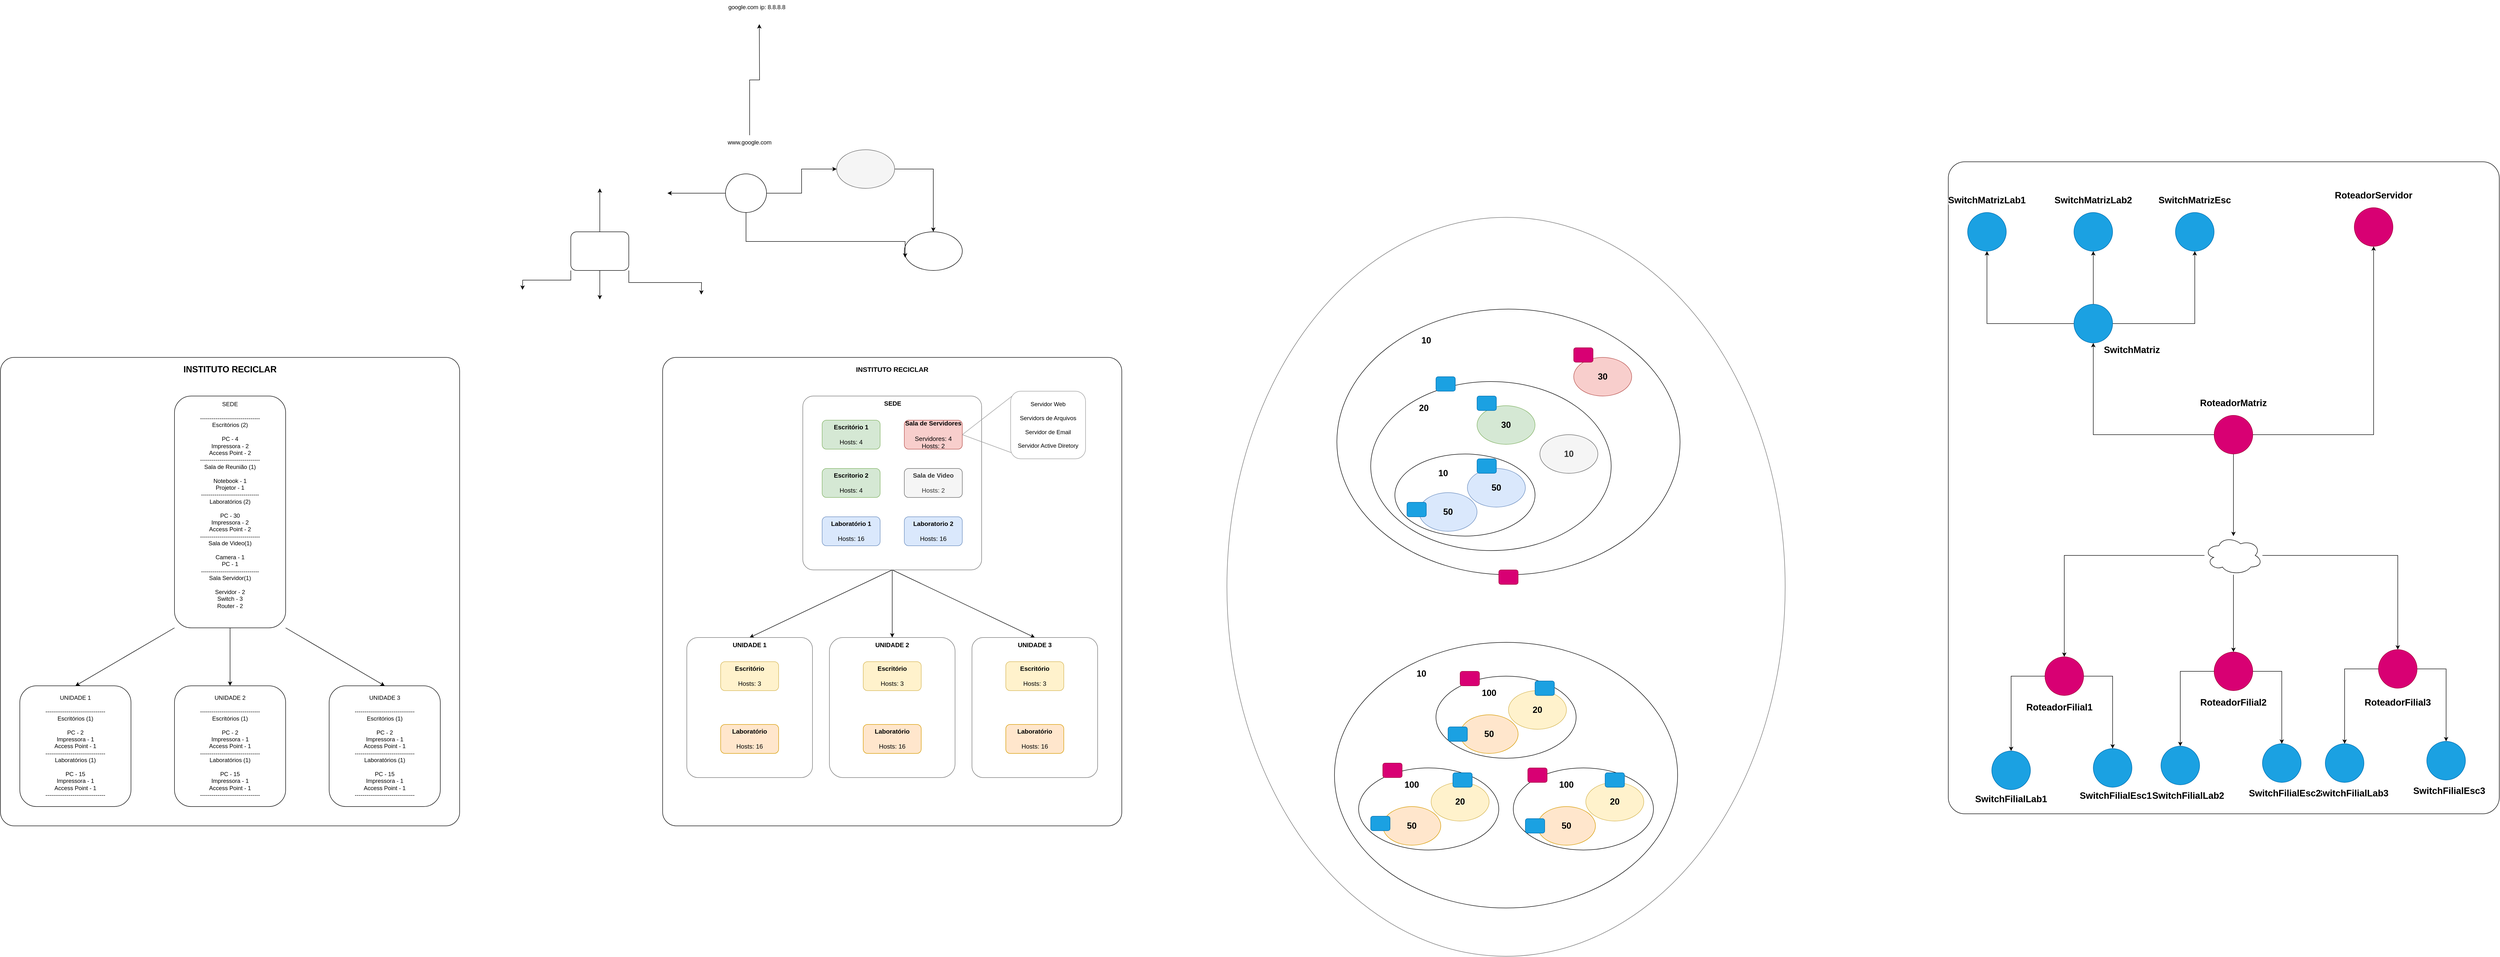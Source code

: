 <mxfile version="23.1.7" type="github">
  <diagram name="Page-1" id="ydfIUNK_gMVmEbcDhQVD">
    <mxGraphModel dx="4041" dy="2235" grid="1" gridSize="10" guides="1" tooltips="1" connect="1" arrows="1" fold="1" page="1" pageScale="1" pageWidth="850" pageHeight="1100" math="0" shadow="0">
      <root>
        <mxCell id="0" />
        <mxCell id="1" parent="0" />
        <mxCell id="fxwuEi95QCL5PJLkfZy1-147" value="" style="rounded=1;whiteSpace=wrap;html=1;gradientColor=default;fillColor=none;arcSize=3;glass=0;shadow=0;fontSize=13;" vertex="1" parent="1">
          <mxGeometry x="3980" y="-685" width="1140" height="1350" as="geometry" />
        </mxCell>
        <mxCell id="fxwuEi95QCL5PJLkfZy1-62" value="" style="ellipse;whiteSpace=wrap;html=1;fillColor=none;strokeColor=#737373;" vertex="1" parent="1">
          <mxGeometry x="2487.5" y="-570" width="1155" height="1530" as="geometry" />
        </mxCell>
        <mxCell id="fxwuEi95QCL5PJLkfZy1-61" value="" style="ellipse;whiteSpace=wrap;html=1;fillColor=none;" vertex="1" parent="1">
          <mxGeometry x="2715" y="-380" width="710" height="550" as="geometry" />
        </mxCell>
        <mxCell id="fxwuEi95QCL5PJLkfZy1-58" value="" style="ellipse;whiteSpace=wrap;html=1;fillColor=none;" vertex="1" parent="1">
          <mxGeometry x="2785" y="-230" width="497.5" height="350" as="geometry" />
        </mxCell>
        <mxCell id="fxwuEi95QCL5PJLkfZy1-45" value="" style="ellipse;whiteSpace=wrap;html=1;fillColor=none;" vertex="1" parent="1">
          <mxGeometry x="2710" y="310" width="710" height="550" as="geometry" />
        </mxCell>
        <mxCell id="fxwuEi95QCL5PJLkfZy1-9" value="" style="rounded=1;whiteSpace=wrap;html=1;gradientColor=default;fillColor=none;arcSize=3;glass=0;shadow=0;fontSize=13;" vertex="1" parent="1">
          <mxGeometry x="1320" y="-280" width="950" height="970" as="geometry" />
        </mxCell>
        <mxCell id="fxwuEi95QCL5PJLkfZy1-30" style="rounded=0;orthogonalLoop=1;jettySize=auto;html=1;entryX=0.5;entryY=0;entryDx=0;entryDy=0;exitX=0.5;exitY=1;exitDx=0;exitDy=0;fontSize=13;" edge="1" parent="1" source="fxwuEi95QCL5PJLkfZy1-7" target="fxwuEi95QCL5PJLkfZy1-18">
          <mxGeometry relative="1" as="geometry" />
        </mxCell>
        <mxCell id="fxwuEi95QCL5PJLkfZy1-31" style="edgeStyle=orthogonalEdgeStyle;rounded=0;orthogonalLoop=1;jettySize=auto;html=1;exitX=0.5;exitY=1;exitDx=0;exitDy=0;entryX=0.5;entryY=0;entryDx=0;entryDy=0;fontSize=13;" edge="1" parent="1" source="fxwuEi95QCL5PJLkfZy1-7" target="fxwuEi95QCL5PJLkfZy1-22">
          <mxGeometry relative="1" as="geometry" />
        </mxCell>
        <mxCell id="fxwuEi95QCL5PJLkfZy1-32" style="rounded=0;orthogonalLoop=1;jettySize=auto;html=1;exitX=0.5;exitY=1;exitDx=0;exitDy=0;entryX=0.5;entryY=0;entryDx=0;entryDy=0;fontSize=13;" edge="1" parent="1" source="fxwuEi95QCL5PJLkfZy1-7" target="fxwuEi95QCL5PJLkfZy1-26">
          <mxGeometry relative="1" as="geometry" />
        </mxCell>
        <mxCell id="fxwuEi95QCL5PJLkfZy1-7" value="" style="rounded=1;whiteSpace=wrap;html=1;fontSize=13;arcSize=6;strokeColor=#737373;" vertex="1" parent="1">
          <mxGeometry x="1610" y="-200" width="370" height="360" as="geometry" />
        </mxCell>
        <mxCell id="63vsSF0owmm6zfgYTDCI-8" value="" style="rounded=1;whiteSpace=wrap;html=1;gradientColor=default;fillColor=none;arcSize=3;" parent="1" vertex="1">
          <mxGeometry x="-50" y="-280" width="950" height="970" as="geometry" />
        </mxCell>
        <mxCell id="63vsSF0owmm6zfgYTDCI-5" style="rounded=0;orthogonalLoop=1;jettySize=auto;html=1;exitX=0;exitY=1;exitDx=0;exitDy=0;entryX=0.5;entryY=0;entryDx=0;entryDy=0;" parent="1" source="63vsSF0owmm6zfgYTDCI-1" target="63vsSF0owmm6zfgYTDCI-2" edge="1">
          <mxGeometry relative="1" as="geometry" />
        </mxCell>
        <mxCell id="63vsSF0owmm6zfgYTDCI-6" style="edgeStyle=orthogonalEdgeStyle;rounded=0;orthogonalLoop=1;jettySize=auto;html=1;exitX=0.5;exitY=1;exitDx=0;exitDy=0;" parent="1" source="63vsSF0owmm6zfgYTDCI-1" target="63vsSF0owmm6zfgYTDCI-4" edge="1">
          <mxGeometry relative="1" as="geometry" />
        </mxCell>
        <mxCell id="63vsSF0owmm6zfgYTDCI-7" style="rounded=0;orthogonalLoop=1;jettySize=auto;html=1;exitX=1;exitY=1;exitDx=0;exitDy=0;entryX=0.5;entryY=0;entryDx=0;entryDy=0;" parent="1" source="63vsSF0owmm6zfgYTDCI-1" target="63vsSF0owmm6zfgYTDCI-3" edge="1">
          <mxGeometry relative="1" as="geometry" />
        </mxCell>
        <mxCell id="63vsSF0owmm6zfgYTDCI-1" value="SEDE&lt;br&gt;&lt;div&gt;&lt;br&gt;&lt;/div&gt;&lt;div&gt;-------------------------------&lt;/div&gt;&lt;div&gt;&lt;span style=&quot;background-color: initial;&quot;&gt;Escritórios (2)&lt;/span&gt;&lt;br&gt;&lt;/div&gt;&lt;div&gt;&lt;br&gt;&lt;/div&gt;&lt;div&gt;PC - 4&lt;/div&gt;&lt;div&gt;Impressora - 2&lt;/div&gt;&lt;div&gt;Access Point - 2&lt;/div&gt;&lt;div&gt;&lt;span style=&quot;background-color: initial;&quot;&gt;-------------------------------&lt;/span&gt;&lt;br&gt;&lt;/div&gt;&lt;div&gt;&lt;span style=&quot;background-color: initial;&quot;&gt;Sala de Reunião (1)&lt;/span&gt;&lt;/div&gt;&lt;div&gt;&lt;span style=&quot;background-color: initial;&quot;&gt;&lt;br&gt;&lt;/span&gt;&lt;/div&gt;&lt;div&gt;&lt;span style=&quot;background-color: initial;&quot;&gt;Notebook - 1&lt;/span&gt;&lt;/div&gt;&lt;div&gt;Projetor - 1&lt;/div&gt;&lt;div&gt;------------------------------&lt;/div&gt;&lt;div&gt;Laboratórios (2)&lt;/div&gt;&lt;div&gt;&lt;br&gt;&lt;/div&gt;&lt;div&gt;PC - 30&lt;/div&gt;&lt;div&gt;Impressora - 2&lt;/div&gt;&lt;div&gt;Access Point - 2&lt;/div&gt;&lt;div&gt;-------------------------------&lt;/div&gt;&lt;div&gt;Sala de Video(1)&lt;/div&gt;&lt;div&gt;&lt;br&gt;&lt;/div&gt;&lt;div&gt;Camera - 1&lt;/div&gt;&lt;div&gt;PC - 1&lt;/div&gt;&lt;div&gt;------------------------------&lt;/div&gt;&lt;div&gt;Sala Servidor(1)&lt;/div&gt;&lt;div&gt;&lt;br&gt;&lt;/div&gt;&lt;div&gt;Servidor - 2&lt;/div&gt;&lt;div&gt;Switch - 3&lt;/div&gt;&lt;div&gt;Router - 2&lt;/div&gt;&lt;div&gt;&lt;br&gt;&lt;/div&gt;&lt;div&gt;&lt;br&gt;&lt;/div&gt;" style="rounded=1;whiteSpace=wrap;html=1;" parent="1" vertex="1">
          <mxGeometry x="310" y="-200" width="230" height="480" as="geometry" />
        </mxCell>
        <mxCell id="63vsSF0owmm6zfgYTDCI-2" value="UNIDADE 1&lt;br style=&quot;border-color: var(--border-color);&quot;&gt;&lt;div style=&quot;border-color: var(--border-color);&quot;&gt;&lt;br style=&quot;border-color: var(--border-color);&quot;&gt;&lt;/div&gt;&lt;div style=&quot;border-color: var(--border-color);&quot;&gt;-------------------------------&lt;/div&gt;&lt;div style=&quot;border-color: var(--border-color);&quot;&gt;Escritórios (1)&lt;br style=&quot;border-color: var(--border-color);&quot;&gt;&lt;/div&gt;&lt;div style=&quot;border-color: var(--border-color);&quot;&gt;&lt;br style=&quot;border-color: var(--border-color);&quot;&gt;&lt;/div&gt;&lt;div style=&quot;border-color: var(--border-color);&quot;&gt;PC - 2&lt;/div&gt;&lt;div style=&quot;border-color: var(--border-color);&quot;&gt;Impressora - 1&lt;/div&gt;&lt;div style=&quot;border-color: var(--border-color);&quot;&gt;Access Point - 1&lt;/div&gt;&lt;div style=&quot;border-color: var(--border-color);&quot;&gt;&lt;span style=&quot;border-color: var(--border-color); background-color: initial;&quot;&gt;-------------------------------&lt;/span&gt;&lt;br style=&quot;border-color: var(--border-color);&quot;&gt;&lt;/div&gt;&lt;div style=&quot;border-color: var(--border-color);&quot;&gt;Laboratórios (1)&lt;/div&gt;&lt;div style=&quot;border-color: var(--border-color);&quot;&gt;&lt;br style=&quot;border-color: var(--border-color);&quot;&gt;&lt;/div&gt;&lt;div style=&quot;border-color: var(--border-color);&quot;&gt;PC - 15&lt;/div&gt;&lt;div style=&quot;border-color: var(--border-color);&quot;&gt;Impressora - 1&lt;/div&gt;&lt;div style=&quot;border-color: var(--border-color);&quot;&gt;Access Point - 1&lt;/div&gt;&lt;div style=&quot;border-color: var(--border-color);&quot;&gt;-------------------------------&lt;/div&gt;" style="rounded=1;whiteSpace=wrap;html=1;" parent="1" vertex="1">
          <mxGeometry x="-10" y="400" width="230" height="250" as="geometry" />
        </mxCell>
        <mxCell id="63vsSF0owmm6zfgYTDCI-3" value="UNIDADE 3&lt;br style=&quot;border-color: var(--border-color);&quot;&gt;&lt;div style=&quot;border-color: var(--border-color);&quot;&gt;&lt;br style=&quot;border-color: var(--border-color);&quot;&gt;&lt;/div&gt;&lt;div style=&quot;border-color: var(--border-color);&quot;&gt;-------------------------------&lt;/div&gt;&lt;div style=&quot;border-color: var(--border-color);&quot;&gt;Escritórios (1)&lt;br style=&quot;border-color: var(--border-color);&quot;&gt;&lt;/div&gt;&lt;div style=&quot;border-color: var(--border-color);&quot;&gt;&lt;br style=&quot;border-color: var(--border-color);&quot;&gt;&lt;/div&gt;&lt;div style=&quot;border-color: var(--border-color);&quot;&gt;PC - 2&lt;/div&gt;&lt;div style=&quot;border-color: var(--border-color);&quot;&gt;Impressora - 1&lt;/div&gt;&lt;div style=&quot;border-color: var(--border-color);&quot;&gt;Access Point - 1&lt;/div&gt;&lt;div style=&quot;border-color: var(--border-color);&quot;&gt;-------------------------------&lt;br style=&quot;border-color: var(--border-color);&quot;&gt;&lt;/div&gt;&lt;div style=&quot;border-color: var(--border-color);&quot;&gt;Laboratórios (1)&lt;/div&gt;&lt;div style=&quot;border-color: var(--border-color);&quot;&gt;&lt;br style=&quot;border-color: var(--border-color);&quot;&gt;&lt;/div&gt;&lt;div style=&quot;border-color: var(--border-color);&quot;&gt;PC - 15&lt;/div&gt;&lt;div style=&quot;border-color: var(--border-color);&quot;&gt;Impressora - 1&lt;/div&gt;&lt;div style=&quot;border-color: var(--border-color);&quot;&gt;Access Point - 1&lt;/div&gt;&lt;div style=&quot;border-color: var(--border-color);&quot;&gt;-------------------------------&lt;/div&gt;" style="rounded=1;whiteSpace=wrap;html=1;" parent="1" vertex="1">
          <mxGeometry x="630" y="400" width="230" height="250" as="geometry" />
        </mxCell>
        <mxCell id="63vsSF0owmm6zfgYTDCI-4" value="UNIDADE 2&lt;br style=&quot;border-color: var(--border-color);&quot;&gt;&lt;div style=&quot;border-color: var(--border-color);&quot;&gt;&lt;br style=&quot;border-color: var(--border-color);&quot;&gt;&lt;/div&gt;&lt;div style=&quot;border-color: var(--border-color);&quot;&gt;-------------------------------&lt;/div&gt;&lt;div style=&quot;border-color: var(--border-color);&quot;&gt;Escritórios (1)&lt;br style=&quot;border-color: var(--border-color);&quot;&gt;&lt;/div&gt;&lt;div style=&quot;border-color: var(--border-color);&quot;&gt;&lt;br style=&quot;border-color: var(--border-color);&quot;&gt;&lt;/div&gt;&lt;div style=&quot;border-color: var(--border-color);&quot;&gt;PC - 2&lt;/div&gt;&lt;div style=&quot;border-color: var(--border-color);&quot;&gt;Impressora - 1&lt;/div&gt;&lt;div style=&quot;border-color: var(--border-color);&quot;&gt;Access Point - 1&lt;/div&gt;&lt;div style=&quot;border-color: var(--border-color);&quot;&gt;-------------------------------&lt;br style=&quot;border-color: var(--border-color);&quot;&gt;&lt;/div&gt;&lt;div style=&quot;border-color: var(--border-color);&quot;&gt;Laboratórios (1)&lt;/div&gt;&lt;div style=&quot;border-color: var(--border-color);&quot;&gt;&lt;br style=&quot;border-color: var(--border-color);&quot;&gt;&lt;/div&gt;&lt;div style=&quot;border-color: var(--border-color);&quot;&gt;PC - 15&lt;/div&gt;&lt;div style=&quot;border-color: var(--border-color);&quot;&gt;Impressora - 1&lt;/div&gt;&lt;div style=&quot;border-color: var(--border-color);&quot;&gt;Access Point - 1&lt;/div&gt;&lt;div style=&quot;border-color: var(--border-color);&quot;&gt;-------------------------------&lt;/div&gt;" style="rounded=1;whiteSpace=wrap;html=1;" parent="1" vertex="1">
          <mxGeometry x="310" y="400" width="230" height="250" as="geometry" />
        </mxCell>
        <mxCell id="63vsSF0owmm6zfgYTDCI-9" value="&lt;b&gt;&lt;font style=&quot;font-size: 18px;&quot;&gt;INSTITUTO RECICLAR&lt;/font&gt;&lt;/b&gt;" style="text;html=1;align=center;verticalAlign=middle;whiteSpace=wrap;rounded=0;" parent="1" vertex="1">
          <mxGeometry x="165" y="-270" width="520" height="30" as="geometry" />
        </mxCell>
        <mxCell id="fxwuEi95QCL5PJLkfZy1-1" value="&lt;b style=&quot;font-size: 13px;&quot;&gt;Escritório 1&lt;br style=&quot;font-size: 13px;&quot;&gt;&lt;/b&gt;&lt;br style=&quot;font-size: 13px;&quot;&gt;Hosts: 4" style="rounded=1;whiteSpace=wrap;html=1;fillColor=#d5e8d4;strokeColor=#82b366;fontSize=13;" vertex="1" parent="1">
          <mxGeometry x="1650" y="-150" width="120" height="60" as="geometry" />
        </mxCell>
        <mxCell id="fxwuEi95QCL5PJLkfZy1-2" value="&lt;b style=&quot;font-size: 13px;&quot;&gt;Escritorio 2&lt;br style=&quot;font-size: 13px;&quot;&gt;&lt;/b&gt;&lt;br style=&quot;font-size: 13px;&quot;&gt;Hosts: 4" style="rounded=1;whiteSpace=wrap;html=1;fillColor=#d5e8d4;strokeColor=#82b366;fontSize=13;" vertex="1" parent="1">
          <mxGeometry x="1650" y="-50" width="120" height="60" as="geometry" />
        </mxCell>
        <mxCell id="fxwuEi95QCL5PJLkfZy1-3" value="&lt;b style=&quot;font-size: 13px;&quot;&gt;Laboratório 1&lt;br style=&quot;font-size: 13px;&quot;&gt;&lt;/b&gt;&lt;br style=&quot;font-size: 13px;&quot;&gt;Hosts: 16" style="rounded=1;whiteSpace=wrap;html=1;fillColor=#dae8fc;strokeColor=#6c8ebf;fontSize=13;" vertex="1" parent="1">
          <mxGeometry x="1650" y="50" width="120" height="60" as="geometry" />
        </mxCell>
        <mxCell id="fxwuEi95QCL5PJLkfZy1-4" value="&lt;b style=&quot;font-size: 13px;&quot;&gt;Laboratorio 2&lt;br style=&quot;font-size: 13px;&quot;&gt;&lt;/b&gt;&lt;br style=&quot;font-size: 13px;&quot;&gt;Hosts: 16" style="rounded=1;whiteSpace=wrap;html=1;fillColor=#dae8fc;strokeColor=#6c8ebf;fontSize=13;" vertex="1" parent="1">
          <mxGeometry x="1820" y="50" width="120" height="60" as="geometry" />
        </mxCell>
        <mxCell id="fxwuEi95QCL5PJLkfZy1-5" value="&lt;b style=&quot;font-size: 13px;&quot;&gt;Sala de Video&lt;br style=&quot;font-size: 13px;&quot;&gt;&lt;/b&gt;&lt;br style=&quot;font-size: 13px;&quot;&gt;Hosts: 2" style="rounded=1;whiteSpace=wrap;html=1;fillColor=#f5f5f5;fontColor=#333333;strokeColor=#666666;fontSize=13;" vertex="1" parent="1">
          <mxGeometry x="1820" y="-50" width="120" height="60" as="geometry" />
        </mxCell>
        <mxCell id="fxwuEi95QCL5PJLkfZy1-6" value="&lt;b style=&quot;font-size: 13px;&quot;&gt;Sala de Servidores&lt;br style=&quot;font-size: 13px;&quot;&gt;&lt;/b&gt;&lt;br style=&quot;font-size: 13px;&quot;&gt;Servidores: 4&lt;br style=&quot;font-size: 13px;&quot;&gt;Hosts: 2" style="rounded=1;whiteSpace=wrap;html=1;fillColor=#f8cecc;strokeColor=#b85450;fontSize=13;" vertex="1" parent="1">
          <mxGeometry x="1820" y="-150" width="120" height="60" as="geometry" />
        </mxCell>
        <mxCell id="fxwuEi95QCL5PJLkfZy1-8" value="&lt;b style=&quot;font-size: 13px;&quot;&gt;&lt;font style=&quot;font-size: 13px;&quot;&gt;SEDE&lt;/font&gt;&lt;/b&gt;" style="text;html=1;align=center;verticalAlign=middle;whiteSpace=wrap;rounded=0;fontSize=13;" vertex="1" parent="1">
          <mxGeometry x="1691" y="-200" width="210" height="30" as="geometry" />
        </mxCell>
        <mxCell id="fxwuEi95QCL5PJLkfZy1-10" value="&lt;b style=&quot;&quot;&gt;&lt;font style=&quot;font-size: 14px;&quot;&gt;INSTITUTO RECICLAR&lt;/font&gt;&lt;/b&gt;" style="text;html=1;align=center;verticalAlign=middle;whiteSpace=wrap;rounded=0;fontSize=13;" vertex="1" parent="1">
          <mxGeometry x="1535" y="-270" width="520" height="30" as="geometry" />
        </mxCell>
        <mxCell id="fxwuEi95QCL5PJLkfZy1-11" value="" style="rounded=1;whiteSpace=wrap;html=1;fontSize=13;arcSize=9;strokeColor=#737373;" vertex="1" parent="1">
          <mxGeometry x="1370" y="300" width="260" height="290" as="geometry" />
        </mxCell>
        <mxCell id="fxwuEi95QCL5PJLkfZy1-12" value="&lt;b style=&quot;font-size: 13px;&quot;&gt;Escritório&lt;br style=&quot;font-size: 13px;&quot;&gt;&lt;/b&gt;&lt;br style=&quot;font-size: 13px;&quot;&gt;Hosts: 3" style="rounded=1;whiteSpace=wrap;html=1;fillColor=#fff2cc;strokeColor=#d6b656;fontSize=13;" vertex="1" parent="1">
          <mxGeometry x="1440" y="350" width="120" height="60" as="geometry" />
        </mxCell>
        <mxCell id="fxwuEi95QCL5PJLkfZy1-14" value="&lt;b style=&quot;font-size: 13px;&quot;&gt;Laboratório&lt;br style=&quot;font-size: 13px;&quot;&gt;&lt;/b&gt;&lt;br style=&quot;font-size: 13px;&quot;&gt;Hosts: 16" style="rounded=1;whiteSpace=wrap;html=1;fillColor=#ffe6cc;strokeColor=#d79b00;fontSize=13;" vertex="1" parent="1">
          <mxGeometry x="1440" y="480" width="120" height="60" as="geometry" />
        </mxCell>
        <mxCell id="fxwuEi95QCL5PJLkfZy1-18" value="&lt;b style=&quot;font-size: 13px;&quot;&gt;&lt;font style=&quot;font-size: 13px;&quot;&gt;UNIDADE 1&lt;/font&gt;&lt;/b&gt;" style="text;html=1;align=center;verticalAlign=middle;whiteSpace=wrap;rounded=0;fontSize=13;" vertex="1" parent="1">
          <mxGeometry x="1395" y="300" width="210" height="30" as="geometry" />
        </mxCell>
        <mxCell id="fxwuEi95QCL5PJLkfZy1-19" value="" style="rounded=1;whiteSpace=wrap;html=1;fontSize=13;arcSize=11;strokeColor=#737373;" vertex="1" parent="1">
          <mxGeometry x="1665" y="300" width="260" height="290" as="geometry" />
        </mxCell>
        <mxCell id="fxwuEi95QCL5PJLkfZy1-20" value="&lt;b style=&quot;font-size: 13px;&quot;&gt;Escritório&lt;br style=&quot;font-size: 13px;&quot;&gt;&lt;/b&gt;&lt;br style=&quot;font-size: 13px;&quot;&gt;Hosts: 3" style="rounded=1;whiteSpace=wrap;html=1;fillColor=#fff2cc;strokeColor=#d6b656;fontSize=13;" vertex="1" parent="1">
          <mxGeometry x="1735" y="350" width="120" height="60" as="geometry" />
        </mxCell>
        <mxCell id="fxwuEi95QCL5PJLkfZy1-21" value="&lt;b style=&quot;font-size: 13px;&quot;&gt;Laboratório&lt;br style=&quot;font-size: 13px;&quot;&gt;&lt;/b&gt;&lt;br style=&quot;font-size: 13px;&quot;&gt;Hosts: 16" style="rounded=1;whiteSpace=wrap;html=1;fillColor=#ffe6cc;strokeColor=#d79b00;fontSize=13;" vertex="1" parent="1">
          <mxGeometry x="1735" y="480" width="120" height="60" as="geometry" />
        </mxCell>
        <mxCell id="fxwuEi95QCL5PJLkfZy1-22" value="&lt;b style=&quot;font-size: 13px;&quot;&gt;&lt;font style=&quot;font-size: 13px;&quot;&gt;UNIDADE 2&lt;/font&gt;&lt;/b&gt;" style="text;html=1;align=center;verticalAlign=middle;whiteSpace=wrap;rounded=0;fontSize=13;" vertex="1" parent="1">
          <mxGeometry x="1690" y="300" width="210" height="30" as="geometry" />
        </mxCell>
        <mxCell id="fxwuEi95QCL5PJLkfZy1-23" value="" style="rounded=1;whiteSpace=wrap;html=1;fontSize=13;arcSize=9;strokeColor=#737373;" vertex="1" parent="1">
          <mxGeometry x="1960" y="300" width="260" height="290" as="geometry" />
        </mxCell>
        <mxCell id="fxwuEi95QCL5PJLkfZy1-24" value="&lt;b style=&quot;font-size: 13px;&quot;&gt;Escritório&lt;br style=&quot;font-size: 13px;&quot;&gt;&lt;/b&gt;&lt;br style=&quot;font-size: 13px;&quot;&gt;Hosts: 3" style="rounded=1;whiteSpace=wrap;html=1;fillColor=#fff2cc;strokeColor=#d6b656;fontSize=13;" vertex="1" parent="1">
          <mxGeometry x="2030" y="350" width="120" height="60" as="geometry" />
        </mxCell>
        <mxCell id="fxwuEi95QCL5PJLkfZy1-25" value="&lt;b style=&quot;font-size: 13px;&quot;&gt;Laboratório&lt;br style=&quot;font-size: 13px;&quot;&gt;&lt;/b&gt;&lt;br style=&quot;font-size: 13px;&quot;&gt;Hosts: 16" style="rounded=1;whiteSpace=wrap;html=1;fillColor=#ffe6cc;strokeColor=#d79b00;fontSize=13;" vertex="1" parent="1">
          <mxGeometry x="2030" y="480" width="120" height="60" as="geometry" />
        </mxCell>
        <mxCell id="fxwuEi95QCL5PJLkfZy1-26" value="&lt;b style=&quot;font-size: 13px;&quot;&gt;&lt;font style=&quot;font-size: 13px;&quot;&gt;UNIDADE 3&lt;/font&gt;&lt;/b&gt;" style="text;html=1;align=center;verticalAlign=middle;whiteSpace=wrap;rounded=0;fontSize=13;" vertex="1" parent="1">
          <mxGeometry x="1985" y="300" width="210" height="30" as="geometry" />
        </mxCell>
        <mxCell id="fxwuEi95QCL5PJLkfZy1-34" value="" style="ellipse;whiteSpace=wrap;html=1;fillColor=none;" vertex="1" parent="1">
          <mxGeometry x="2920" y="380" width="290" height="170" as="geometry" />
        </mxCell>
        <mxCell id="fxwuEi95QCL5PJLkfZy1-33" value="&lt;font style=&quot;font-size: 18px;&quot;&gt;&lt;b&gt;50&lt;/b&gt;&lt;/font&gt;" style="ellipse;whiteSpace=wrap;html=1;fillColor=#ffe6cc;strokeColor=#d79b00;" vertex="1" parent="1">
          <mxGeometry x="2970" y="460" width="120" height="80" as="geometry" />
        </mxCell>
        <mxCell id="fxwuEi95QCL5PJLkfZy1-35" value="&lt;font style=&quot;font-size: 18px;&quot;&gt;&lt;b&gt;20&lt;/b&gt;&lt;/font&gt;" style="ellipse;whiteSpace=wrap;html=1;fillColor=#fff2cc;strokeColor=#d6b656;" vertex="1" parent="1">
          <mxGeometry x="3070" y="410" width="120" height="80" as="geometry" />
        </mxCell>
        <mxCell id="fxwuEi95QCL5PJLkfZy1-36" value="&lt;font style=&quot;font-size: 18px;&quot;&gt;&lt;b&gt;100&lt;/b&gt;&lt;/font&gt;" style="text;html=1;align=center;verticalAlign=middle;whiteSpace=wrap;rounded=0;" vertex="1" parent="1">
          <mxGeometry x="3000" y="400" width="60" height="30" as="geometry" />
        </mxCell>
        <mxCell id="fxwuEi95QCL5PJLkfZy1-37" value="" style="ellipse;whiteSpace=wrap;html=1;fillColor=none;" vertex="1" parent="1">
          <mxGeometry x="2760" y="570" width="290" height="170" as="geometry" />
        </mxCell>
        <mxCell id="fxwuEi95QCL5PJLkfZy1-38" value="&lt;font style=&quot;font-size: 18px;&quot;&gt;&lt;b&gt;50&lt;/b&gt;&lt;/font&gt;" style="ellipse;whiteSpace=wrap;html=1;fillColor=#ffe6cc;strokeColor=#d79b00;" vertex="1" parent="1">
          <mxGeometry x="2810" y="650" width="120" height="80" as="geometry" />
        </mxCell>
        <mxCell id="fxwuEi95QCL5PJLkfZy1-39" value="&lt;b&gt;&lt;font style=&quot;font-size: 18px;&quot;&gt;20&lt;/font&gt;&lt;/b&gt;" style="ellipse;whiteSpace=wrap;html=1;fillColor=#fff2cc;strokeColor=#d6b656;" vertex="1" parent="1">
          <mxGeometry x="2910" y="600" width="120" height="80" as="geometry" />
        </mxCell>
        <mxCell id="fxwuEi95QCL5PJLkfZy1-40" value="&lt;font style=&quot;font-size: 18px;&quot;&gt;&lt;b&gt;100&lt;/b&gt;&lt;/font&gt;" style="text;html=1;align=center;verticalAlign=middle;whiteSpace=wrap;rounded=0;" vertex="1" parent="1">
          <mxGeometry x="2840" y="590" width="60" height="30" as="geometry" />
        </mxCell>
        <mxCell id="fxwuEi95QCL5PJLkfZy1-41" value="" style="ellipse;whiteSpace=wrap;html=1;fillColor=none;" vertex="1" parent="1">
          <mxGeometry x="3080" y="570" width="290" height="170" as="geometry" />
        </mxCell>
        <mxCell id="fxwuEi95QCL5PJLkfZy1-42" value="&lt;font style=&quot;font-size: 18px;&quot;&gt;&lt;b&gt;50&lt;/b&gt;&lt;/font&gt;" style="ellipse;whiteSpace=wrap;html=1;fillColor=#ffe6cc;strokeColor=#d79b00;" vertex="1" parent="1">
          <mxGeometry x="3130" y="650" width="120" height="80" as="geometry" />
        </mxCell>
        <mxCell id="fxwuEi95QCL5PJLkfZy1-43" value="&lt;font style=&quot;font-size: 18px;&quot;&gt;&lt;b&gt;20&lt;/b&gt;&lt;/font&gt;" style="ellipse;whiteSpace=wrap;html=1;fillColor=#fff2cc;strokeColor=#d6b656;" vertex="1" parent="1">
          <mxGeometry x="3230" y="600" width="120" height="80" as="geometry" />
        </mxCell>
        <mxCell id="fxwuEi95QCL5PJLkfZy1-44" value="&lt;font style=&quot;font-size: 18px;&quot;&gt;&lt;b&gt;100&lt;/b&gt;&lt;/font&gt;" style="text;html=1;align=center;verticalAlign=middle;whiteSpace=wrap;rounded=0;" vertex="1" parent="1">
          <mxGeometry x="3160" y="590" width="60" height="30" as="geometry" />
        </mxCell>
        <mxCell id="fxwuEi95QCL5PJLkfZy1-46" value="&lt;font style=&quot;font-size: 18px;&quot;&gt;&lt;b&gt;10&lt;/b&gt;&lt;/font&gt;" style="text;html=1;align=center;verticalAlign=middle;whiteSpace=wrap;rounded=0;" vertex="1" parent="1">
          <mxGeometry x="2860" y="360" width="60" height="30" as="geometry" />
        </mxCell>
        <mxCell id="fxwuEi95QCL5PJLkfZy1-47" value="&lt;font style=&quot;font-size: 18px;&quot;&gt;&lt;b&gt;30&lt;/b&gt;&lt;/font&gt;" style="ellipse;whiteSpace=wrap;html=1;fillColor=#d5e8d4;strokeColor=#82b366;" vertex="1" parent="1">
          <mxGeometry x="3005" y="-180" width="120" height="80" as="geometry" />
        </mxCell>
        <mxCell id="fxwuEi95QCL5PJLkfZy1-50" value="&lt;font style=&quot;font-size: 18px;&quot;&gt;&lt;b&gt;10&lt;/b&gt;&lt;/font&gt;" style="ellipse;whiteSpace=wrap;html=1;fillColor=#f5f5f5;fontColor=#333333;strokeColor=#666666;" vertex="1" parent="1">
          <mxGeometry x="3135" y="-120" width="120" height="80" as="geometry" />
        </mxCell>
        <mxCell id="fxwuEi95QCL5PJLkfZy1-51" value="&lt;font style=&quot;font-size: 18px;&quot;&gt;&lt;b&gt;30&lt;/b&gt;&lt;/font&gt;" style="ellipse;whiteSpace=wrap;html=1;fillColor=#f8cecc;strokeColor=#b85450;" vertex="1" parent="1">
          <mxGeometry x="3205" y="-280" width="120" height="80" as="geometry" />
        </mxCell>
        <mxCell id="fxwuEi95QCL5PJLkfZy1-54" value="" style="ellipse;whiteSpace=wrap;html=1;fillColor=none;" vertex="1" parent="1">
          <mxGeometry x="2835" y="-80" width="290" height="170" as="geometry" />
        </mxCell>
        <mxCell id="fxwuEi95QCL5PJLkfZy1-55" value="&lt;font style=&quot;font-size: 18px;&quot;&gt;&lt;b&gt;50&lt;/b&gt;&lt;/font&gt;" style="ellipse;whiteSpace=wrap;html=1;fillColor=#dae8fc;strokeColor=#6c8ebf;" vertex="1" parent="1">
          <mxGeometry x="2885" width="120" height="80" as="geometry" />
        </mxCell>
        <mxCell id="fxwuEi95QCL5PJLkfZy1-56" value="&lt;font style=&quot;font-size: 18px;&quot;&gt;&lt;b&gt;50&lt;/b&gt;&lt;/font&gt;" style="ellipse;whiteSpace=wrap;html=1;fillColor=#dae8fc;strokeColor=#6c8ebf;" vertex="1" parent="1">
          <mxGeometry x="2985" y="-50" width="120" height="80" as="geometry" />
        </mxCell>
        <mxCell id="fxwuEi95QCL5PJLkfZy1-57" value="&lt;font style=&quot;font-size: 18px;&quot;&gt;&lt;b&gt;10&lt;/b&gt;&lt;/font&gt;" style="text;html=1;align=center;verticalAlign=middle;whiteSpace=wrap;rounded=0;" vertex="1" parent="1">
          <mxGeometry x="2905" y="-55" width="60" height="30" as="geometry" />
        </mxCell>
        <mxCell id="fxwuEi95QCL5PJLkfZy1-59" value="&lt;font style=&quot;font-size: 18px;&quot;&gt;&lt;b&gt;20&lt;/b&gt;&lt;/font&gt;" style="text;html=1;align=center;verticalAlign=middle;whiteSpace=wrap;rounded=0;" vertex="1" parent="1">
          <mxGeometry x="2865" y="-190" width="60" height="30" as="geometry" />
        </mxCell>
        <mxCell id="fxwuEi95QCL5PJLkfZy1-63" value="&lt;font style=&quot;font-size: 18px;&quot;&gt;&lt;b&gt;10&lt;/b&gt;&lt;/font&gt;" style="text;html=1;align=center;verticalAlign=middle;whiteSpace=wrap;rounded=0;" vertex="1" parent="1">
          <mxGeometry x="2870" y="-330" width="60" height="30" as="geometry" />
        </mxCell>
        <mxCell id="fxwuEi95QCL5PJLkfZy1-65" style="edgeStyle=orthogonalEdgeStyle;rounded=0;orthogonalLoop=1;jettySize=auto;html=1;" edge="1" parent="1" source="fxwuEi95QCL5PJLkfZy1-64">
          <mxGeometry relative="1" as="geometry">
            <mxPoint x="1190" y="-630" as="targetPoint" />
          </mxGeometry>
        </mxCell>
        <mxCell id="fxwuEi95QCL5PJLkfZy1-66" style="edgeStyle=orthogonalEdgeStyle;rounded=0;orthogonalLoop=1;jettySize=auto;html=1;exitX=0;exitY=1;exitDx=0;exitDy=0;" edge="1" parent="1" source="fxwuEi95QCL5PJLkfZy1-64">
          <mxGeometry relative="1" as="geometry">
            <mxPoint x="1030" y="-420" as="targetPoint" />
          </mxGeometry>
        </mxCell>
        <mxCell id="fxwuEi95QCL5PJLkfZy1-67" style="edgeStyle=orthogonalEdgeStyle;rounded=0;orthogonalLoop=1;jettySize=auto;html=1;" edge="1" parent="1" source="fxwuEi95QCL5PJLkfZy1-64">
          <mxGeometry relative="1" as="geometry">
            <mxPoint x="1190" y="-400" as="targetPoint" />
          </mxGeometry>
        </mxCell>
        <mxCell id="fxwuEi95QCL5PJLkfZy1-68" style="edgeStyle=orthogonalEdgeStyle;rounded=0;orthogonalLoop=1;jettySize=auto;html=1;exitX=1;exitY=1;exitDx=0;exitDy=0;" edge="1" parent="1" source="fxwuEi95QCL5PJLkfZy1-64">
          <mxGeometry relative="1" as="geometry">
            <mxPoint x="1400" y="-410" as="targetPoint" />
          </mxGeometry>
        </mxCell>
        <mxCell id="fxwuEi95QCL5PJLkfZy1-64" value="" style="rounded=1;whiteSpace=wrap;html=1;" vertex="1" parent="1">
          <mxGeometry x="1130" y="-540" width="120" height="80" as="geometry" />
        </mxCell>
        <mxCell id="fxwuEi95QCL5PJLkfZy1-70" style="edgeStyle=orthogonalEdgeStyle;rounded=0;orthogonalLoop=1;jettySize=auto;html=1;" edge="1" parent="1" source="fxwuEi95QCL5PJLkfZy1-69">
          <mxGeometry relative="1" as="geometry">
            <mxPoint x="1330" y="-620" as="targetPoint" />
          </mxGeometry>
        </mxCell>
        <mxCell id="fxwuEi95QCL5PJLkfZy1-71" style="edgeStyle=orthogonalEdgeStyle;rounded=0;orthogonalLoop=1;jettySize=auto;html=1;" edge="1" parent="1" source="fxwuEi95QCL5PJLkfZy1-69" target="fxwuEi95QCL5PJLkfZy1-73">
          <mxGeometry relative="1" as="geometry">
            <mxPoint x="1650" y="-620" as="targetPoint" />
          </mxGeometry>
        </mxCell>
        <mxCell id="fxwuEi95QCL5PJLkfZy1-69" value="" style="ellipse;whiteSpace=wrap;html=1;" vertex="1" parent="1">
          <mxGeometry x="1450" y="-660" width="85" height="80" as="geometry" />
        </mxCell>
        <mxCell id="fxwuEi95QCL5PJLkfZy1-76" style="edgeStyle=orthogonalEdgeStyle;rounded=0;orthogonalLoop=1;jettySize=auto;html=1;entryX=0.5;entryY=0;entryDx=0;entryDy=0;" edge="1" parent="1" source="fxwuEi95QCL5PJLkfZy1-73" target="fxwuEi95QCL5PJLkfZy1-74">
          <mxGeometry relative="1" as="geometry" />
        </mxCell>
        <mxCell id="fxwuEi95QCL5PJLkfZy1-73" value="" style="ellipse;whiteSpace=wrap;html=1;fillColor=#f5f5f5;fontColor=#333333;strokeColor=#666666;" vertex="1" parent="1">
          <mxGeometry x="1680" y="-710" width="120" height="80" as="geometry" />
        </mxCell>
        <mxCell id="fxwuEi95QCL5PJLkfZy1-74" value="" style="ellipse;whiteSpace=wrap;html=1;" vertex="1" parent="1">
          <mxGeometry x="1820" y="-540" width="120" height="80" as="geometry" />
        </mxCell>
        <mxCell id="fxwuEi95QCL5PJLkfZy1-75" style="edgeStyle=orthogonalEdgeStyle;rounded=0;orthogonalLoop=1;jettySize=auto;html=1;entryX=0.014;entryY=0.667;entryDx=0;entryDy=0;entryPerimeter=0;" edge="1" parent="1" source="fxwuEi95QCL5PJLkfZy1-69" target="fxwuEi95QCL5PJLkfZy1-74">
          <mxGeometry relative="1" as="geometry">
            <Array as="points">
              <mxPoint x="1493" y="-520" />
              <mxPoint x="1822" y="-520" />
            </Array>
          </mxGeometry>
        </mxCell>
        <mxCell id="fxwuEi95QCL5PJLkfZy1-78" style="edgeStyle=orthogonalEdgeStyle;rounded=0;orthogonalLoop=1;jettySize=auto;html=1;" edge="1" parent="1" source="fxwuEi95QCL5PJLkfZy1-77">
          <mxGeometry relative="1" as="geometry">
            <mxPoint x="1520" y="-970" as="targetPoint" />
          </mxGeometry>
        </mxCell>
        <mxCell id="fxwuEi95QCL5PJLkfZy1-77" value="www.google.com" style="text;html=1;align=center;verticalAlign=middle;whiteSpace=wrap;rounded=0;" vertex="1" parent="1">
          <mxGeometry x="1470" y="-740" width="60" height="30" as="geometry" />
        </mxCell>
        <mxCell id="fxwuEi95QCL5PJLkfZy1-79" value="google.com ip: 8.8.8.8" style="text;html=1;align=center;verticalAlign=middle;whiteSpace=wrap;rounded=0;" vertex="1" parent="1">
          <mxGeometry x="1450" y="-1020" width="130" height="30" as="geometry" />
        </mxCell>
        <mxCell id="fxwuEi95QCL5PJLkfZy1-80" value="Servidor Web&lt;br&gt;&lt;br&gt;Servidors de Arquivos&lt;br&gt;&lt;br&gt;Servidor de Email&lt;div&gt;&lt;br&gt;&lt;/div&gt;&lt;div&gt;Servidor Active Diretory&lt;/div&gt;" style="rounded=1;whiteSpace=wrap;html=1;fillColor=none;strokeColor=#9e9e9e;" vertex="1" parent="1">
          <mxGeometry x="2040" y="-210" width="155" height="140" as="geometry" />
        </mxCell>
        <mxCell id="fxwuEi95QCL5PJLkfZy1-81" value="" style="rounded=1;whiteSpace=wrap;html=1;fillColor=#d80073;fontColor=#ffffff;strokeColor=#A50040;" vertex="1" parent="1">
          <mxGeometry x="2810" y="560" width="40" height="30" as="geometry" />
        </mxCell>
        <mxCell id="fxwuEi95QCL5PJLkfZy1-84" value="" style="rounded=1;whiteSpace=wrap;html=1;fillColor=#d80073;fontColor=#ffffff;strokeColor=#A50040;" vertex="1" parent="1">
          <mxGeometry x="3110" y="570" width="40" height="30" as="geometry" />
        </mxCell>
        <mxCell id="fxwuEi95QCL5PJLkfZy1-87" value="" style="rounded=1;whiteSpace=wrap;html=1;fillColor=#d80073;fontColor=#ffffff;strokeColor=#A50040;" vertex="1" parent="1">
          <mxGeometry x="2970" y="370" width="40" height="30" as="geometry" />
        </mxCell>
        <mxCell id="fxwuEi95QCL5PJLkfZy1-90" value="" style="rounded=1;whiteSpace=wrap;html=1;fillColor=#1ba1e2;fontColor=#ffffff;strokeColor=#006EAF;" vertex="1" parent="1">
          <mxGeometry x="2785" y="670" width="40" height="30" as="geometry" />
        </mxCell>
        <mxCell id="fxwuEi95QCL5PJLkfZy1-91" value="" style="rounded=1;whiteSpace=wrap;html=1;fillColor=#1ba1e2;fontColor=#ffffff;strokeColor=#006EAF;" vertex="1" parent="1">
          <mxGeometry x="2955" y="580" width="40" height="30" as="geometry" />
        </mxCell>
        <mxCell id="fxwuEi95QCL5PJLkfZy1-92" value="" style="rounded=1;whiteSpace=wrap;html=1;fillColor=#1ba1e2;fontColor=#ffffff;strokeColor=#006EAF;" vertex="1" parent="1">
          <mxGeometry x="3105" y="675" width="40" height="30" as="geometry" />
        </mxCell>
        <mxCell id="fxwuEi95QCL5PJLkfZy1-93" value="" style="rounded=1;whiteSpace=wrap;html=1;fillColor=#1ba1e2;fontColor=#ffffff;strokeColor=#006EAF;" vertex="1" parent="1">
          <mxGeometry x="3270" y="580" width="40" height="30" as="geometry" />
        </mxCell>
        <mxCell id="fxwuEi95QCL5PJLkfZy1-94" value="" style="rounded=1;whiteSpace=wrap;html=1;fillColor=#1ba1e2;fontColor=#ffffff;strokeColor=#006EAF;" vertex="1" parent="1">
          <mxGeometry x="2945" y="485" width="40" height="30" as="geometry" />
        </mxCell>
        <mxCell id="fxwuEi95QCL5PJLkfZy1-95" value="" style="rounded=1;whiteSpace=wrap;html=1;fillColor=#1ba1e2;fontColor=#ffffff;strokeColor=#006EAF;" vertex="1" parent="1">
          <mxGeometry x="3125" y="390" width="40" height="30" as="geometry" />
        </mxCell>
        <mxCell id="fxwuEi95QCL5PJLkfZy1-96" value="" style="rounded=1;whiteSpace=wrap;html=1;fillColor=#d80073;fontColor=#ffffff;strokeColor=#A50040;" vertex="1" parent="1">
          <mxGeometry x="3050" y="160" width="40" height="30" as="geometry" />
        </mxCell>
        <mxCell id="fxwuEi95QCL5PJLkfZy1-99" value="" style="rounded=1;whiteSpace=wrap;html=1;fillColor=#1ba1e2;fontColor=#ffffff;strokeColor=#006EAF;" vertex="1" parent="1">
          <mxGeometry x="2860" y="20" width="40" height="30" as="geometry" />
        </mxCell>
        <mxCell id="fxwuEi95QCL5PJLkfZy1-100" value="" style="rounded=1;whiteSpace=wrap;html=1;fillColor=#1ba1e2;fontColor=#ffffff;strokeColor=#006EAF;" vertex="1" parent="1">
          <mxGeometry x="3005" y="-70" width="40" height="30" as="geometry" />
        </mxCell>
        <mxCell id="fxwuEi95QCL5PJLkfZy1-101" value="" style="rounded=1;whiteSpace=wrap;html=1;fillColor=#1ba1e2;fontColor=#ffffff;strokeColor=#006EAF;" vertex="1" parent="1">
          <mxGeometry x="3005" y="-200" width="40" height="30" as="geometry" />
        </mxCell>
        <mxCell id="fxwuEi95QCL5PJLkfZy1-102" value="" style="rounded=1;whiteSpace=wrap;html=1;fillColor=#d80073;fontColor=#ffffff;strokeColor=#A50040;" vertex="1" parent="1">
          <mxGeometry x="3205" y="-300" width="40" height="30" as="geometry" />
        </mxCell>
        <mxCell id="fxwuEi95QCL5PJLkfZy1-103" value="" style="rounded=1;whiteSpace=wrap;html=1;fillColor=#1ba1e2;fontColor=#ffffff;strokeColor=#006EAF;" vertex="1" parent="1">
          <mxGeometry x="2920" y="-240" width="40" height="30" as="geometry" />
        </mxCell>
        <mxCell id="fxwuEi95QCL5PJLkfZy1-112" style="edgeStyle=orthogonalEdgeStyle;rounded=0;orthogonalLoop=1;jettySize=auto;html=1;entryX=0.5;entryY=0;entryDx=0;entryDy=0;" edge="1" parent="1" source="fxwuEi95QCL5PJLkfZy1-106" target="fxwuEi95QCL5PJLkfZy1-107">
          <mxGeometry relative="1" as="geometry" />
        </mxCell>
        <mxCell id="fxwuEi95QCL5PJLkfZy1-113" style="edgeStyle=orthogonalEdgeStyle;rounded=0;orthogonalLoop=1;jettySize=auto;html=1;entryX=0.5;entryY=0;entryDx=0;entryDy=0;" edge="1" parent="1" source="fxwuEi95QCL5PJLkfZy1-106" target="fxwuEi95QCL5PJLkfZy1-108">
          <mxGeometry relative="1" as="geometry" />
        </mxCell>
        <mxCell id="fxwuEi95QCL5PJLkfZy1-120" style="edgeStyle=orthogonalEdgeStyle;rounded=0;orthogonalLoop=1;jettySize=auto;html=1;" edge="1" parent="1" source="fxwuEi95QCL5PJLkfZy1-106" target="fxwuEi95QCL5PJLkfZy1-119">
          <mxGeometry relative="1" as="geometry" />
        </mxCell>
        <mxCell id="fxwuEi95QCL5PJLkfZy1-106" value="" style="ellipse;whiteSpace=wrap;html=1;aspect=fixed;fillColor=#d80073;fontColor=#ffffff;strokeColor=#A50040;" vertex="1" parent="1">
          <mxGeometry x="4530" y="-160" width="80" height="80" as="geometry" />
        </mxCell>
        <mxCell id="fxwuEi95QCL5PJLkfZy1-114" style="edgeStyle=orthogonalEdgeStyle;rounded=0;orthogonalLoop=1;jettySize=auto;html=1;entryX=0.5;entryY=0;entryDx=0;entryDy=0;" edge="1" parent="1" source="fxwuEi95QCL5PJLkfZy1-107" target="fxwuEi95QCL5PJLkfZy1-109">
          <mxGeometry relative="1" as="geometry" />
        </mxCell>
        <mxCell id="fxwuEi95QCL5PJLkfZy1-115" style="edgeStyle=orthogonalEdgeStyle;rounded=0;orthogonalLoop=1;jettySize=auto;html=1;" edge="1" parent="1" source="fxwuEi95QCL5PJLkfZy1-107" target="fxwuEi95QCL5PJLkfZy1-110">
          <mxGeometry relative="1" as="geometry" />
        </mxCell>
        <mxCell id="fxwuEi95QCL5PJLkfZy1-116" style="edgeStyle=orthogonalEdgeStyle;rounded=0;orthogonalLoop=1;jettySize=auto;html=1;entryX=0.5;entryY=0;entryDx=0;entryDy=0;" edge="1" parent="1" source="fxwuEi95QCL5PJLkfZy1-107" target="fxwuEi95QCL5PJLkfZy1-111">
          <mxGeometry relative="1" as="geometry" />
        </mxCell>
        <mxCell id="fxwuEi95QCL5PJLkfZy1-107" value="" style="ellipse;whiteSpace=wrap;html=1;aspect=fixed;direction=west;fillColor=#1ba1e2;fontColor=#ffffff;strokeColor=#006EAF;" vertex="1" parent="1">
          <mxGeometry x="4240" y="-390" width="80" height="80" as="geometry" />
        </mxCell>
        <mxCell id="fxwuEi95QCL5PJLkfZy1-108" value="" style="ellipse;whiteSpace=wrap;html=1;aspect=fixed;fillColor=#d80073;strokeColor=#A50040;direction=west;fontColor=#ffffff;" vertex="1" parent="1">
          <mxGeometry x="4820" y="-590" width="80" height="80" as="geometry" />
        </mxCell>
        <mxCell id="fxwuEi95QCL5PJLkfZy1-109" value="" style="ellipse;whiteSpace=wrap;html=1;aspect=fixed;fillColor=#1ba1e2;strokeColor=#006EAF;direction=west;fontColor=#ffffff;" vertex="1" parent="1">
          <mxGeometry x="4020" y="-580" width="80" height="80" as="geometry" />
        </mxCell>
        <mxCell id="fxwuEi95QCL5PJLkfZy1-110" value="" style="ellipse;whiteSpace=wrap;html=1;aspect=fixed;fillColor=#1ba1e2;strokeColor=#006EAF;fontColor=#ffffff;" vertex="1" parent="1">
          <mxGeometry x="4240" y="-580" width="80" height="80" as="geometry" />
        </mxCell>
        <mxCell id="fxwuEi95QCL5PJLkfZy1-111" value="" style="ellipse;whiteSpace=wrap;html=1;aspect=fixed;fillColor=#1ba1e2;strokeColor=#006EAF;direction=west;fontColor=#ffffff;" vertex="1" parent="1">
          <mxGeometry x="4450" y="-580" width="80" height="80" as="geometry" />
        </mxCell>
        <mxCell id="fxwuEi95QCL5PJLkfZy1-138" style="edgeStyle=orthogonalEdgeStyle;rounded=0;orthogonalLoop=1;jettySize=auto;html=1;" edge="1" parent="1" source="fxwuEi95QCL5PJLkfZy1-119" target="fxwuEi95QCL5PJLkfZy1-132">
          <mxGeometry relative="1" as="geometry" />
        </mxCell>
        <mxCell id="fxwuEi95QCL5PJLkfZy1-139" style="edgeStyle=orthogonalEdgeStyle;rounded=0;orthogonalLoop=1;jettySize=auto;html=1;" edge="1" parent="1" source="fxwuEi95QCL5PJLkfZy1-119" target="fxwuEi95QCL5PJLkfZy1-121">
          <mxGeometry relative="1" as="geometry" />
        </mxCell>
        <mxCell id="fxwuEi95QCL5PJLkfZy1-140" style="edgeStyle=orthogonalEdgeStyle;rounded=0;orthogonalLoop=1;jettySize=auto;html=1;" edge="1" parent="1" source="fxwuEi95QCL5PJLkfZy1-119" target="fxwuEi95QCL5PJLkfZy1-135">
          <mxGeometry relative="1" as="geometry" />
        </mxCell>
        <mxCell id="fxwuEi95QCL5PJLkfZy1-119" value="" style="ellipse;shape=cloud;whiteSpace=wrap;html=1;" vertex="1" parent="1">
          <mxGeometry x="4510" y="90" width="120" height="80" as="geometry" />
        </mxCell>
        <mxCell id="fxwuEi95QCL5PJLkfZy1-141" style="edgeStyle=orthogonalEdgeStyle;rounded=0;orthogonalLoop=1;jettySize=auto;html=1;entryX=0.5;entryY=0;entryDx=0;entryDy=0;" edge="1" parent="1" source="fxwuEi95QCL5PJLkfZy1-121" target="fxwuEi95QCL5PJLkfZy1-124">
          <mxGeometry relative="1" as="geometry" />
        </mxCell>
        <mxCell id="fxwuEi95QCL5PJLkfZy1-142" style="edgeStyle=orthogonalEdgeStyle;rounded=0;orthogonalLoop=1;jettySize=auto;html=1;entryX=0.5;entryY=0;entryDx=0;entryDy=0;" edge="1" parent="1" source="fxwuEi95QCL5PJLkfZy1-121" target="fxwuEi95QCL5PJLkfZy1-125">
          <mxGeometry relative="1" as="geometry" />
        </mxCell>
        <mxCell id="fxwuEi95QCL5PJLkfZy1-121" value="" style="ellipse;whiteSpace=wrap;html=1;aspect=fixed;fillColor=#d80073;fontColor=#ffffff;strokeColor=#A50040;" vertex="1" parent="1">
          <mxGeometry x="4180" y="340" width="80" height="80" as="geometry" />
        </mxCell>
        <mxCell id="fxwuEi95QCL5PJLkfZy1-124" value="" style="ellipse;whiteSpace=wrap;html=1;aspect=fixed;fillColor=#1ba1e2;fontColor=#ffffff;strokeColor=#006EAF;" vertex="1" parent="1">
          <mxGeometry x="4070" y="535" width="80" height="80" as="geometry" />
        </mxCell>
        <mxCell id="fxwuEi95QCL5PJLkfZy1-125" value="" style="ellipse;whiteSpace=wrap;html=1;aspect=fixed;fillColor=#1ba1e2;fontColor=#ffffff;strokeColor=#006EAF;" vertex="1" parent="1">
          <mxGeometry x="4280" y="530" width="80" height="80" as="geometry" />
        </mxCell>
        <mxCell id="fxwuEi95QCL5PJLkfZy1-143" style="edgeStyle=orthogonalEdgeStyle;rounded=0;orthogonalLoop=1;jettySize=auto;html=1;" edge="1" parent="1" source="fxwuEi95QCL5PJLkfZy1-132" target="fxwuEi95QCL5PJLkfZy1-133">
          <mxGeometry relative="1" as="geometry" />
        </mxCell>
        <mxCell id="fxwuEi95QCL5PJLkfZy1-144" style="edgeStyle=orthogonalEdgeStyle;rounded=0;orthogonalLoop=1;jettySize=auto;html=1;" edge="1" parent="1" source="fxwuEi95QCL5PJLkfZy1-132" target="fxwuEi95QCL5PJLkfZy1-134">
          <mxGeometry relative="1" as="geometry" />
        </mxCell>
        <mxCell id="fxwuEi95QCL5PJLkfZy1-132" value="" style="ellipse;whiteSpace=wrap;html=1;aspect=fixed;fillColor=#d80073;fontColor=#ffffff;strokeColor=#A50040;" vertex="1" parent="1">
          <mxGeometry x="4530" y="330" width="80" height="80" as="geometry" />
        </mxCell>
        <mxCell id="fxwuEi95QCL5PJLkfZy1-133" value="" style="ellipse;whiteSpace=wrap;html=1;aspect=fixed;fillColor=#1ba1e2;fontColor=#ffffff;strokeColor=#006EAF;" vertex="1" parent="1">
          <mxGeometry x="4420" y="525" width="80" height="80" as="geometry" />
        </mxCell>
        <mxCell id="fxwuEi95QCL5PJLkfZy1-134" value="" style="ellipse;whiteSpace=wrap;html=1;aspect=fixed;fillColor=#1ba1e2;fontColor=#ffffff;strokeColor=#006EAF;" vertex="1" parent="1">
          <mxGeometry x="4630" y="520" width="80" height="80" as="geometry" />
        </mxCell>
        <mxCell id="fxwuEi95QCL5PJLkfZy1-145" style="edgeStyle=orthogonalEdgeStyle;rounded=0;orthogonalLoop=1;jettySize=auto;html=1;entryX=0.5;entryY=0;entryDx=0;entryDy=0;" edge="1" parent="1" source="fxwuEi95QCL5PJLkfZy1-135" target="fxwuEi95QCL5PJLkfZy1-136">
          <mxGeometry relative="1" as="geometry" />
        </mxCell>
        <mxCell id="fxwuEi95QCL5PJLkfZy1-146" style="edgeStyle=orthogonalEdgeStyle;rounded=0;orthogonalLoop=1;jettySize=auto;html=1;" edge="1" parent="1" source="fxwuEi95QCL5PJLkfZy1-135" target="fxwuEi95QCL5PJLkfZy1-137">
          <mxGeometry relative="1" as="geometry" />
        </mxCell>
        <mxCell id="fxwuEi95QCL5PJLkfZy1-135" value="" style="ellipse;whiteSpace=wrap;html=1;aspect=fixed;fillColor=#d80073;fontColor=#ffffff;strokeColor=#A50040;" vertex="1" parent="1">
          <mxGeometry x="4870" y="325" width="80" height="80" as="geometry" />
        </mxCell>
        <mxCell id="fxwuEi95QCL5PJLkfZy1-136" value="" style="ellipse;whiteSpace=wrap;html=1;aspect=fixed;fillColor=#1ba1e2;fontColor=#ffffff;strokeColor=#006EAF;" vertex="1" parent="1">
          <mxGeometry x="4760" y="520" width="80" height="80" as="geometry" />
        </mxCell>
        <mxCell id="fxwuEi95QCL5PJLkfZy1-137" value="" style="ellipse;whiteSpace=wrap;html=1;aspect=fixed;fillColor=#1ba1e2;fontColor=#ffffff;strokeColor=#006EAF;" vertex="1" parent="1">
          <mxGeometry x="4970" y="515" width="80" height="80" as="geometry" />
        </mxCell>
        <mxCell id="fxwuEi95QCL5PJLkfZy1-148" value="&lt;span style=&quot;-webkit-user-drag: none; -webkit-tap-highlight-color: transparent; margin: 0px; padding: 0px; user-select: text; background-color: rgb(255, 255, 255); line-height: 18px; font-family: Calibri, Calibri_MSFontService, sans-serif; font-variant-ligatures: none !important;&quot; class=&quot;TextRun SCXW143231816 BCX0&quot; lang=&quot;PT-PT&quot; data-contrast=&quot;none&quot;&gt;&lt;/span&gt;&lt;span style=&quot;-webkit-user-drag: none; -webkit-tap-highlight-color: transparent; margin: 0px; padding: 0px; user-select: text; background-color: rgb(255, 255, 255); line-height: 18px; font-family: Calibri, Calibri_MSFontService, sans-serif;&quot; data-ccp-props=&quot;{&amp;quot;134233117&amp;quot;:false,&amp;quot;134233118&amp;quot;:false,&amp;quot;335551550&amp;quot;:2,&amp;quot;335551620&amp;quot;:2,&amp;quot;335559738&amp;quot;:0,&amp;quot;335559739&amp;quot;:0}&quot; class=&quot;EOP SCXW143231816 BCX0&quot;&gt;&lt;font style=&quot;font-size: 19px;&quot;&gt;&lt;b&gt;SwitchMatrizLab1&lt;/b&gt;&lt;/font&gt;&lt;/span&gt;" style="text;html=1;align=center;verticalAlign=middle;whiteSpace=wrap;rounded=0;" vertex="1" parent="1">
          <mxGeometry x="4030" y="-620" width="60" height="30" as="geometry" />
        </mxCell>
        <mxCell id="fxwuEi95QCL5PJLkfZy1-149" value="&lt;span style=&quot;-webkit-user-drag: none; -webkit-tap-highlight-color: transparent; margin: 0px; padding: 0px; user-select: text; background-color: rgb(255, 255, 255); line-height: 18px; font-family: Calibri, Calibri_MSFontService, sans-serif; font-variant-ligatures: none !important;&quot; class=&quot;TextRun SCXW143231816 BCX0&quot; lang=&quot;PT-PT&quot; data-contrast=&quot;none&quot;&gt;&lt;/span&gt;&lt;span style=&quot;-webkit-user-drag: none; -webkit-tap-highlight-color: transparent; margin: 0px; padding: 0px; user-select: text; background-color: rgb(255, 255, 255); line-height: 18px; font-family: Calibri, Calibri_MSFontService, sans-serif;&quot; data-ccp-props=&quot;{&amp;quot;134233117&amp;quot;:false,&amp;quot;134233118&amp;quot;:false,&amp;quot;335551550&amp;quot;:2,&amp;quot;335551620&amp;quot;:2,&amp;quot;335559738&amp;quot;:0,&amp;quot;335559739&amp;quot;:0}&quot; class=&quot;EOP SCXW143231816 BCX0&quot;&gt;&lt;font style=&quot;font-size: 19px;&quot;&gt;&lt;b&gt;SwitchMatrizLab2&lt;/b&gt;&lt;/font&gt;&lt;/span&gt;" style="text;html=1;align=center;verticalAlign=middle;whiteSpace=wrap;rounded=0;" vertex="1" parent="1">
          <mxGeometry x="4250" y="-620" width="60" height="30" as="geometry" />
        </mxCell>
        <mxCell id="fxwuEi95QCL5PJLkfZy1-150" value="&lt;span style=&quot;-webkit-user-drag: none; -webkit-tap-highlight-color: transparent; margin: 0px; padding: 0px; user-select: text; background-color: rgb(255, 255, 255); line-height: 18px; font-family: Calibri, Calibri_MSFontService, sans-serif; font-variant-ligatures: none !important;&quot; class=&quot;TextRun SCXW143231816 BCX0&quot; lang=&quot;PT-PT&quot; data-contrast=&quot;none&quot;&gt;&lt;/span&gt;&lt;span style=&quot;-webkit-user-drag: none; -webkit-tap-highlight-color: transparent; margin: 0px; padding: 0px; user-select: text; background-color: rgb(255, 255, 255); line-height: 18px; font-family: Calibri, Calibri_MSFontService, sans-serif;&quot; data-ccp-props=&quot;{&amp;quot;134233117&amp;quot;:false,&amp;quot;134233118&amp;quot;:false,&amp;quot;335551550&amp;quot;:2,&amp;quot;335551620&amp;quot;:2,&amp;quot;335559738&amp;quot;:0,&amp;quot;335559739&amp;quot;:0}&quot; class=&quot;EOP SCXW143231816 BCX0&quot;&gt;&lt;font style=&quot;font-size: 19px;&quot;&gt;&lt;b&gt;SwitchMatrizEsc&lt;/b&gt;&lt;/font&gt;&lt;/span&gt;" style="text;html=1;align=center;verticalAlign=middle;whiteSpace=wrap;rounded=0;" vertex="1" parent="1">
          <mxGeometry x="4460" y="-620" width="60" height="30" as="geometry" />
        </mxCell>
        <mxCell id="fxwuEi95QCL5PJLkfZy1-151" value="&lt;span style=&quot;-webkit-user-drag: none; -webkit-tap-highlight-color: transparent; margin: 0px; padding: 0px; user-select: text; background-color: rgb(255, 255, 255); line-height: 18px; font-family: Calibri, Calibri_MSFontService, sans-serif; font-variant-ligatures: none !important;&quot; class=&quot;TextRun SCXW143231816 BCX0&quot; lang=&quot;PT-PT&quot; data-contrast=&quot;none&quot;&gt;&lt;/span&gt;&lt;span style=&quot;-webkit-user-drag: none; -webkit-tap-highlight-color: transparent; margin: 0px; padding: 0px; user-select: text; background-color: rgb(255, 255, 255); line-height: 18px; font-family: Calibri, Calibri_MSFontService, sans-serif;&quot; data-ccp-props=&quot;{&amp;quot;134233117&amp;quot;:false,&amp;quot;134233118&amp;quot;:false,&amp;quot;335551550&amp;quot;:2,&amp;quot;335551620&amp;quot;:2,&amp;quot;335559738&amp;quot;:0,&amp;quot;335559739&amp;quot;:0}&quot; class=&quot;EOP SCXW143231816 BCX0&quot;&gt;&lt;font style=&quot;font-size: 19px;&quot;&gt;&lt;b&gt;SwitchMatriz&lt;/b&gt;&lt;/font&gt;&lt;/span&gt;" style="text;html=1;align=center;verticalAlign=middle;whiteSpace=wrap;rounded=0;" vertex="1" parent="1">
          <mxGeometry x="4330" y="-310" width="60" height="30" as="geometry" />
        </mxCell>
        <mxCell id="fxwuEi95QCL5PJLkfZy1-152" value="&lt;b style=&quot;border-color: var(--border-color); font-family: Calibri, Calibri_MSFontService, sans-serif; font-size: 19px; background-color: rgb(255, 255, 255);&quot;&gt;SwitchFilialLab1&lt;/b&gt;" style="text;html=1;align=center;verticalAlign=middle;whiteSpace=wrap;rounded=0;" vertex="1" parent="1">
          <mxGeometry x="4080" y="620" width="60" height="30" as="geometry" />
        </mxCell>
        <mxCell id="fxwuEi95QCL5PJLkfZy1-153" value="&lt;b style=&quot;border-color: var(--border-color); color: rgb(0, 0, 0); font-style: normal; font-variant-ligatures: normal; font-variant-caps: normal; letter-spacing: normal; orphans: 2; text-align: center; text-indent: 0px; text-transform: none; widows: 2; word-spacing: 0px; -webkit-text-stroke-width: 0px; text-decoration-thickness: initial; text-decoration-style: initial; text-decoration-color: initial; font-family: Calibri, Calibri_MSFontService, sans-serif; font-size: 19px; background-color: rgb(255, 255, 255);&quot;&gt;SwitchFilialLab2&lt;/b&gt;" style="text;whiteSpace=wrap;html=1;" vertex="1" parent="1">
          <mxGeometry x="4400" y="610" width="160" height="50" as="geometry" />
        </mxCell>
        <mxCell id="fxwuEi95QCL5PJLkfZy1-154" value="&lt;b style=&quot;border-color: var(--border-color); color: rgb(0, 0, 0); font-style: normal; font-variant-ligatures: normal; font-variant-caps: normal; letter-spacing: normal; orphans: 2; text-align: center; text-indent: 0px; text-transform: none; widows: 2; word-spacing: 0px; -webkit-text-stroke-width: 0px; text-decoration-thickness: initial; text-decoration-style: initial; text-decoration-color: initial; font-family: Calibri, Calibri_MSFontService, sans-serif; font-size: 19px; background-color: rgb(255, 255, 255);&quot;&gt;SwitchFilialLab3&lt;/b&gt;" style="text;whiteSpace=wrap;html=1;" vertex="1" parent="1">
          <mxGeometry x="4740" y="605" width="160" height="50" as="geometry" />
        </mxCell>
        <mxCell id="fxwuEi95QCL5PJLkfZy1-155" value="&lt;b style=&quot;border-color: var(--border-color); color: rgb(0, 0, 0); font-style: normal; font-variant-ligatures: normal; font-variant-caps: normal; letter-spacing: normal; orphans: 2; text-align: center; text-indent: 0px; text-transform: none; widows: 2; word-spacing: 0px; -webkit-text-stroke-width: 0px; text-decoration-thickness: initial; text-decoration-style: initial; text-decoration-color: initial; font-family: Calibri, Calibri_MSFontService, sans-serif; font-size: 19px; background-color: rgb(255, 255, 255);&quot;&gt;SwitchFilialEsc2&lt;/b&gt;" style="text;whiteSpace=wrap;html=1;" vertex="1" parent="1">
          <mxGeometry x="4600" y="605" width="160" height="50" as="geometry" />
        </mxCell>
        <mxCell id="fxwuEi95QCL5PJLkfZy1-156" value="&lt;b style=&quot;border-color: var(--border-color); color: rgb(0, 0, 0); font-style: normal; font-variant-ligatures: normal; font-variant-caps: normal; letter-spacing: normal; orphans: 2; text-align: center; text-indent: 0px; text-transform: none; widows: 2; word-spacing: 0px; -webkit-text-stroke-width: 0px; text-decoration-thickness: initial; text-decoration-style: initial; text-decoration-color: initial; font-family: Calibri, Calibri_MSFontService, sans-serif; font-size: 19px; background-color: rgb(255, 255, 255);&quot;&gt;SwitchFilialEsc1&lt;/b&gt;" style="text;whiteSpace=wrap;html=1;" vertex="1" parent="1">
          <mxGeometry x="4250" y="610" width="160" height="50" as="geometry" />
        </mxCell>
        <mxCell id="fxwuEi95QCL5PJLkfZy1-157" value="&lt;b style=&quot;border-color: var(--border-color); color: rgb(0, 0, 0); font-style: normal; font-variant-ligatures: normal; font-variant-caps: normal; letter-spacing: normal; orphans: 2; text-align: center; text-indent: 0px; text-transform: none; widows: 2; word-spacing: 0px; -webkit-text-stroke-width: 0px; text-decoration-thickness: initial; text-decoration-style: initial; text-decoration-color: initial; font-family: Calibri, Calibri_MSFontService, sans-serif; font-size: 19px; background-color: rgb(255, 255, 255);&quot;&gt;SwitchFilialEsc3&lt;/b&gt;" style="text;whiteSpace=wrap;html=1;" vertex="1" parent="1">
          <mxGeometry x="4940" y="600" width="160" height="50" as="geometry" />
        </mxCell>
        <mxCell id="fxwuEi95QCL5PJLkfZy1-158" value="&lt;span style=&quot;-webkit-user-drag: none; -webkit-tap-highlight-color: transparent; margin: 0px; padding: 0px; user-select: text; background-color: rgb(255, 255, 255); line-height: 18px; font-family: Calibri, Calibri_MSFontService, sans-serif;&quot; data-ccp-props=&quot;{&amp;quot;134233117&amp;quot;:false,&amp;quot;134233118&amp;quot;:false,&amp;quot;335551550&amp;quot;:2,&amp;quot;335551620&amp;quot;:2,&amp;quot;335559738&amp;quot;:0,&amp;quot;335559739&amp;quot;:0}&quot; class=&quot;EOP SCXW143231816 BCX0&quot;&gt;&lt;font style=&quot;font-size: 19px;&quot;&gt;&lt;b&gt;RoteadorMatriz&lt;/b&gt;&lt;/font&gt;&lt;/span&gt;" style="text;html=1;align=center;verticalAlign=middle;whiteSpace=wrap;rounded=0;" vertex="1" parent="1">
          <mxGeometry x="4540" y="-200" width="60" height="30" as="geometry" />
        </mxCell>
        <mxCell id="fxwuEi95QCL5PJLkfZy1-159" value="&lt;span style=&quot;-webkit-user-drag: none; -webkit-tap-highlight-color: transparent; margin: 0px; padding: 0px; user-select: text; background-color: rgb(255, 255, 255); line-height: 18px; font-family: Calibri, Calibri_MSFontService, sans-serif;&quot; data-ccp-props=&quot;{&amp;quot;134233117&amp;quot;:false,&amp;quot;134233118&amp;quot;:false,&amp;quot;335551550&amp;quot;:2,&amp;quot;335551620&amp;quot;:2,&amp;quot;335559738&amp;quot;:0,&amp;quot;335559739&amp;quot;:0}&quot; class=&quot;EOP SCXW143231816 BCX0&quot;&gt;&lt;font style=&quot;font-size: 19px;&quot;&gt;&lt;b&gt;RoteadorServidor&lt;/b&gt;&lt;/font&gt;&lt;/span&gt;" style="text;html=1;align=center;verticalAlign=middle;whiteSpace=wrap;rounded=0;" vertex="1" parent="1">
          <mxGeometry x="4830" y="-630" width="60" height="30" as="geometry" />
        </mxCell>
        <mxCell id="fxwuEi95QCL5PJLkfZy1-160" value="&lt;span style=&quot;-webkit-user-drag: none; -webkit-tap-highlight-color: transparent; margin: 0px; padding: 0px; user-select: text; background-color: rgb(255, 255, 255); line-height: 18px; font-family: Calibri, Calibri_MSFontService, sans-serif;&quot; data-ccp-props=&quot;{&amp;quot;134233117&amp;quot;:false,&amp;quot;134233118&amp;quot;:false,&amp;quot;335551550&amp;quot;:2,&amp;quot;335551620&amp;quot;:2,&amp;quot;335559738&amp;quot;:0,&amp;quot;335559739&amp;quot;:0}&quot; class=&quot;EOP SCXW143231816 BCX0&quot;&gt;&lt;font style=&quot;font-size: 19px;&quot;&gt;&lt;b&gt;RoteadorFilial1&lt;/b&gt;&lt;/font&gt;&lt;/span&gt;" style="text;html=1;align=center;verticalAlign=middle;whiteSpace=wrap;rounded=0;" vertex="1" parent="1">
          <mxGeometry x="4180" y="430" width="60" height="30" as="geometry" />
        </mxCell>
        <mxCell id="fxwuEi95QCL5PJLkfZy1-161" value="&lt;span style=&quot;-webkit-user-drag: none; -webkit-tap-highlight-color: transparent; margin: 0px; padding: 0px; user-select: text; background-color: rgb(255, 255, 255); line-height: 18px; font-family: Calibri, Calibri_MSFontService, sans-serif;&quot; data-ccp-props=&quot;{&amp;quot;134233117&amp;quot;:false,&amp;quot;134233118&amp;quot;:false,&amp;quot;335551550&amp;quot;:2,&amp;quot;335551620&amp;quot;:2,&amp;quot;335559738&amp;quot;:0,&amp;quot;335559739&amp;quot;:0}&quot; class=&quot;EOP SCXW143231816 BCX0&quot;&gt;&lt;font style=&quot;font-size: 19px;&quot;&gt;&lt;b&gt;RoteadorFilial2&lt;/b&gt;&lt;/font&gt;&lt;/span&gt;" style="text;html=1;align=center;verticalAlign=middle;whiteSpace=wrap;rounded=0;" vertex="1" parent="1">
          <mxGeometry x="4540" y="420" width="60" height="30" as="geometry" />
        </mxCell>
        <mxCell id="fxwuEi95QCL5PJLkfZy1-162" value="&lt;span style=&quot;-webkit-user-drag: none; -webkit-tap-highlight-color: transparent; margin: 0px; padding: 0px; user-select: text; background-color: rgb(255, 255, 255); line-height: 18px; font-family: Calibri, Calibri_MSFontService, sans-serif;&quot; data-ccp-props=&quot;{&amp;quot;134233117&amp;quot;:false,&amp;quot;134233118&amp;quot;:false,&amp;quot;335551550&amp;quot;:2,&amp;quot;335551620&amp;quot;:2,&amp;quot;335559738&amp;quot;:0,&amp;quot;335559739&amp;quot;:0}&quot; class=&quot;EOP SCXW143231816 BCX0&quot;&gt;&lt;font style=&quot;font-size: 19px;&quot;&gt;&lt;b&gt;RoteadorFilial3&lt;/b&gt;&lt;/font&gt;&lt;/span&gt;" style="text;html=1;align=center;verticalAlign=middle;whiteSpace=wrap;rounded=0;" vertex="1" parent="1">
          <mxGeometry x="4880" y="420" width="60" height="30" as="geometry" />
        </mxCell>
        <mxCell id="fxwuEi95QCL5PJLkfZy1-163" value="" style="endArrow=none;html=1;rounded=0;exitX=1;exitY=0.5;exitDx=0;exitDy=0;entryX=0.016;entryY=0.075;entryDx=0;entryDy=0;entryPerimeter=0;strokeColor=#9e9e9e;" edge="1" parent="1" source="fxwuEi95QCL5PJLkfZy1-6" target="fxwuEi95QCL5PJLkfZy1-80">
          <mxGeometry width="50" height="50" relative="1" as="geometry">
            <mxPoint x="2000" y="-70" as="sourcePoint" />
            <mxPoint x="2050" y="-120" as="targetPoint" />
          </mxGeometry>
        </mxCell>
        <mxCell id="fxwuEi95QCL5PJLkfZy1-164" value="" style="endArrow=none;html=1;rounded=0;exitX=1;exitY=0.5;exitDx=0;exitDy=0;entryX=0.012;entryY=0.91;entryDx=0;entryDy=0;entryPerimeter=0;strokeColor=#9e9e9e;" edge="1" parent="1" source="fxwuEi95QCL5PJLkfZy1-6" target="fxwuEi95QCL5PJLkfZy1-80">
          <mxGeometry width="50" height="50" relative="1" as="geometry">
            <mxPoint x="2000" y="-70" as="sourcePoint" />
            <mxPoint x="2050" y="-120" as="targetPoint" />
          </mxGeometry>
        </mxCell>
      </root>
    </mxGraphModel>
  </diagram>
</mxfile>
